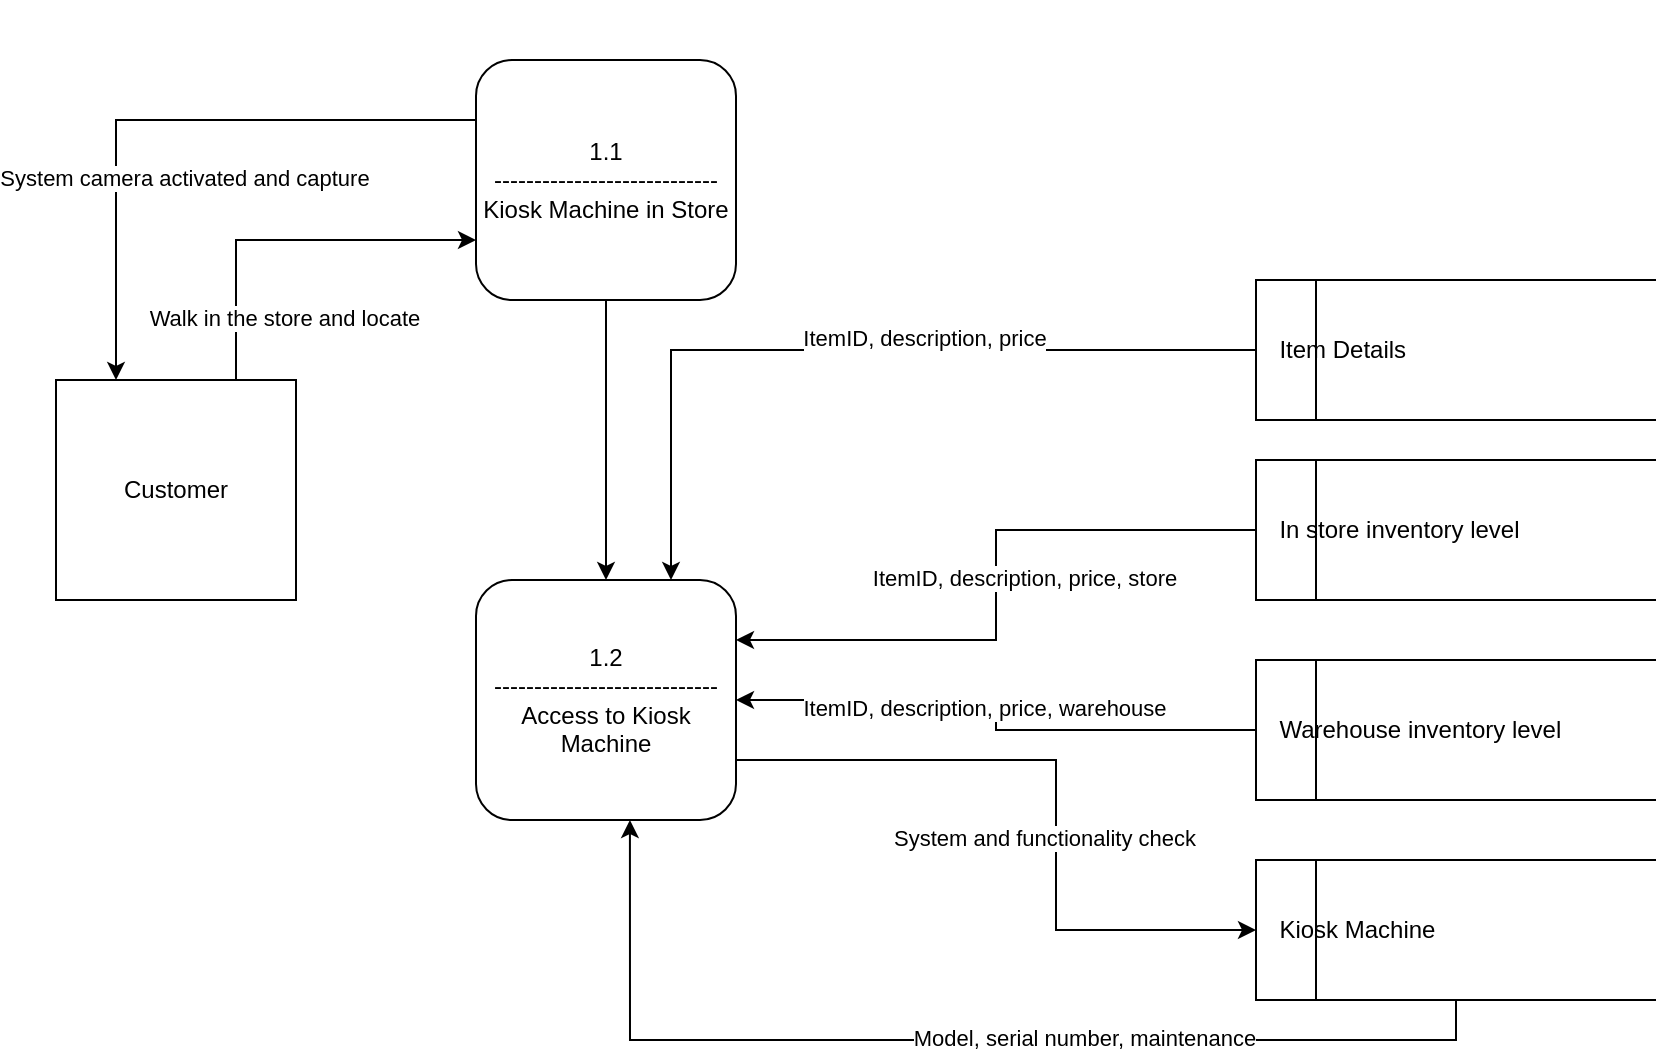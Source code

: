 <mxfile version="14.7.9" type="github">
  <diagram id="7RCecWEcFYl0perymGjm" name="Page-1">
    <mxGraphModel dx="1437" dy="762" grid="1" gridSize="10" guides="1" tooltips="1" connect="1" arrows="1" fold="1" page="1" pageScale="1" pageWidth="850" pageHeight="1100" math="0" shadow="0">
      <root>
        <mxCell id="0" />
        <mxCell id="1" parent="0" />
        <mxCell id="j9GdoZyd2gGU6jYM33GQ-5" style="edgeStyle=orthogonalEdgeStyle;rounded=0;orthogonalLoop=1;jettySize=auto;html=1;exitX=0;exitY=0.25;exitDx=0;exitDy=0;entryX=0.25;entryY=0;entryDx=0;entryDy=0;" edge="1" parent="1" source="j9GdoZyd2gGU6jYM33GQ-1" target="j9GdoZyd2gGU6jYM33GQ-2">
          <mxGeometry relative="1" as="geometry" />
        </mxCell>
        <mxCell id="j9GdoZyd2gGU6jYM33GQ-9" style="edgeStyle=orthogonalEdgeStyle;rounded=0;orthogonalLoop=1;jettySize=auto;html=1;exitX=0.5;exitY=1;exitDx=0;exitDy=0;entryX=0.5;entryY=0;entryDx=0;entryDy=0;" edge="1" parent="1" source="j9GdoZyd2gGU6jYM33GQ-1" target="j9GdoZyd2gGU6jYM33GQ-3">
          <mxGeometry relative="1" as="geometry" />
        </mxCell>
        <mxCell id="j9GdoZyd2gGU6jYM33GQ-1" value="1.1&lt;br&gt;----------------------------&lt;br&gt;Kiosk Machine in Store" style="rounded=1;whiteSpace=wrap;html=1;" vertex="1" parent="1">
          <mxGeometry x="240" y="170" width="130" height="120" as="geometry" />
        </mxCell>
        <mxCell id="j9GdoZyd2gGU6jYM33GQ-4" style="edgeStyle=orthogonalEdgeStyle;rounded=0;orthogonalLoop=1;jettySize=auto;html=1;exitX=0.75;exitY=0;exitDx=0;exitDy=0;entryX=0;entryY=0.75;entryDx=0;entryDy=0;" edge="1" parent="1" source="j9GdoZyd2gGU6jYM33GQ-2" target="j9GdoZyd2gGU6jYM33GQ-1">
          <mxGeometry relative="1" as="geometry" />
        </mxCell>
        <mxCell id="j9GdoZyd2gGU6jYM33GQ-2" value="Customer" style="rounded=0;whiteSpace=wrap;html=1;" vertex="1" parent="1">
          <mxGeometry x="30" y="330" width="120" height="110" as="geometry" />
        </mxCell>
        <mxCell id="j9GdoZyd2gGU6jYM33GQ-7" style="edgeStyle=orthogonalEdgeStyle;rounded=0;orthogonalLoop=1;jettySize=auto;html=1;exitX=1;exitY=0.25;exitDx=0;exitDy=0;entryX=0;entryY=0.5;entryDx=0;entryDy=0;" edge="1" parent="1" source="j9GdoZyd2gGU6jYM33GQ-3" target="j9GdoZyd2gGU6jYM33GQ-6">
          <mxGeometry relative="1" as="geometry">
            <Array as="points">
              <mxPoint x="450" y="520" />
              <mxPoint x="530" y="520" />
              <mxPoint x="530" y="595" />
            </Array>
          </mxGeometry>
        </mxCell>
        <mxCell id="j9GdoZyd2gGU6jYM33GQ-3" value="1.2&lt;br&gt;----------------------------&lt;br&gt;Access to Kiosk Machine" style="rounded=1;whiteSpace=wrap;html=1;" vertex="1" parent="1">
          <mxGeometry x="240" y="430" width="130" height="120" as="geometry" />
        </mxCell>
        <mxCell id="j9GdoZyd2gGU6jYM33GQ-8" style="edgeStyle=orthogonalEdgeStyle;rounded=0;orthogonalLoop=1;jettySize=auto;html=1;exitX=0.5;exitY=1;exitDx=0;exitDy=0;entryX=0.592;entryY=1;entryDx=0;entryDy=0;entryPerimeter=0;" edge="1" parent="1" source="j9GdoZyd2gGU6jYM33GQ-6" target="j9GdoZyd2gGU6jYM33GQ-3">
          <mxGeometry relative="1" as="geometry" />
        </mxCell>
        <mxCell id="j9GdoZyd2gGU6jYM33GQ-6" value="&lt;span style=&quot;white-space: pre&quot;&gt;	&lt;/span&gt;&lt;span style=&quot;white-space: pre&quot;&gt;	&lt;/span&gt;Kiosk Machine" style="html=1;dashed=0;whitespace=wrap;shape=mxgraph.dfd.dataStoreID;align=left;spacingLeft=3;points=[[0,0],[0.5,0],[1,0],[0,0.5],[1,0.5],[0,1],[0.5,1],[1,1]];" vertex="1" parent="1">
          <mxGeometry x="630" y="570" width="200" height="70" as="geometry" />
        </mxCell>
        <mxCell id="j9GdoZyd2gGU6jYM33GQ-12" value="Model, serial number, maintenance" style="edgeLabel;resizable=0;html=1;align=center;verticalAlign=middle;" connectable="0" vertex="1" parent="1">
          <mxGeometry x="670.003" y="570.002" as="geometry">
            <mxPoint x="-126" y="89" as="offset" />
          </mxGeometry>
        </mxCell>
        <mxCell id="j9GdoZyd2gGU6jYM33GQ-13" value="System and functionality check" style="edgeLabel;resizable=0;html=1;align=center;verticalAlign=middle;" connectable="0" vertex="1" parent="1">
          <mxGeometry x="650.003" y="470.002" as="geometry">
            <mxPoint x="-126" y="89" as="offset" />
          </mxGeometry>
        </mxCell>
        <mxCell id="j9GdoZyd2gGU6jYM33GQ-15" value="Walk in the store and locate" style="edgeLabel;resizable=0;html=1;align=center;verticalAlign=middle;" connectable="0" vertex="1" parent="1">
          <mxGeometry x="270.003" y="210.002" as="geometry">
            <mxPoint x="-126" y="89" as="offset" />
          </mxGeometry>
        </mxCell>
        <mxCell id="j9GdoZyd2gGU6jYM33GQ-16" value="System camera activated and capture" style="edgeLabel;resizable=0;html=1;align=center;verticalAlign=middle;" connectable="0" vertex="1" parent="1">
          <mxGeometry x="220.003" y="140.002" as="geometry">
            <mxPoint x="-126" y="89" as="offset" />
          </mxGeometry>
        </mxCell>
        <mxCell id="j9GdoZyd2gGU6jYM33GQ-18" style="edgeStyle=orthogonalEdgeStyle;rounded=0;orthogonalLoop=1;jettySize=auto;html=1;entryX=0.75;entryY=0;entryDx=0;entryDy=0;" edge="1" parent="1" source="j9GdoZyd2gGU6jYM33GQ-17" target="j9GdoZyd2gGU6jYM33GQ-3">
          <mxGeometry relative="1" as="geometry" />
        </mxCell>
        <mxCell id="j9GdoZyd2gGU6jYM33GQ-17" value="&lt;span style=&quot;white-space: pre&quot;&gt;	&lt;/span&gt;&lt;span style=&quot;white-space: pre&quot;&gt;	&lt;/span&gt;Item Details" style="html=1;dashed=0;whitespace=wrap;shape=mxgraph.dfd.dataStoreID;align=left;spacingLeft=3;points=[[0,0],[0.5,0],[1,0],[0,0.5],[1,0.5],[0,1],[0.5,1],[1,1]];" vertex="1" parent="1">
          <mxGeometry x="630" y="280" width="200" height="70" as="geometry" />
        </mxCell>
        <mxCell id="j9GdoZyd2gGU6jYM33GQ-20" style="edgeStyle=orthogonalEdgeStyle;rounded=0;orthogonalLoop=1;jettySize=auto;html=1;exitX=0;exitY=0.5;exitDx=0;exitDy=0;entryX=1;entryY=0.25;entryDx=0;entryDy=0;" edge="1" parent="1" source="j9GdoZyd2gGU6jYM33GQ-19" target="j9GdoZyd2gGU6jYM33GQ-3">
          <mxGeometry relative="1" as="geometry" />
        </mxCell>
        <mxCell id="j9GdoZyd2gGU6jYM33GQ-19" value="&lt;span style=&quot;white-space: pre&quot;&gt;	&lt;/span&gt;&lt;span style=&quot;white-space: pre&quot;&gt;	&lt;/span&gt;In store inventory level" style="html=1;dashed=0;whitespace=wrap;shape=mxgraph.dfd.dataStoreID;align=left;spacingLeft=3;points=[[0,0],[0.5,0],[1,0],[0,0.5],[1,0.5],[0,1],[0.5,1],[1,1]];" vertex="1" parent="1">
          <mxGeometry x="630" y="370" width="200" height="70" as="geometry" />
        </mxCell>
        <mxCell id="j9GdoZyd2gGU6jYM33GQ-22" style="edgeStyle=orthogonalEdgeStyle;rounded=0;orthogonalLoop=1;jettySize=auto;html=1;entryX=1;entryY=0.5;entryDx=0;entryDy=0;" edge="1" parent="1" source="j9GdoZyd2gGU6jYM33GQ-21" target="j9GdoZyd2gGU6jYM33GQ-3">
          <mxGeometry relative="1" as="geometry" />
        </mxCell>
        <mxCell id="j9GdoZyd2gGU6jYM33GQ-21" value="&lt;span style=&quot;white-space: pre&quot;&gt;	&lt;/span&gt;&lt;span style=&quot;white-space: pre&quot;&gt;	&lt;/span&gt;Warehouse inventory level" style="html=1;dashed=0;whitespace=wrap;shape=mxgraph.dfd.dataStoreID;align=left;spacingLeft=3;points=[[0,0],[0.5,0],[1,0],[0,0.5],[1,0.5],[0,1],[0.5,1],[1,1]];" vertex="1" parent="1">
          <mxGeometry x="630" y="470" width="200" height="70" as="geometry" />
        </mxCell>
        <mxCell id="j9GdoZyd2gGU6jYM33GQ-23" value="ItemID, description, price" style="edgeLabel;resizable=0;html=1;align=center;verticalAlign=middle;" connectable="0" vertex="1" parent="1">
          <mxGeometry x="590.003" y="220.002" as="geometry">
            <mxPoint x="-126" y="89" as="offset" />
          </mxGeometry>
        </mxCell>
        <mxCell id="j9GdoZyd2gGU6jYM33GQ-24" value="ItemID, description, price, store" style="edgeLabel;resizable=0;html=1;align=center;verticalAlign=middle;" connectable="0" vertex="1" parent="1">
          <mxGeometry x="640.003" y="340.002" as="geometry">
            <mxPoint x="-126" y="89" as="offset" />
          </mxGeometry>
        </mxCell>
        <mxCell id="j9GdoZyd2gGU6jYM33GQ-25" value="ItemID, description, price, warehouse" style="edgeLabel;resizable=0;html=1;align=center;verticalAlign=middle;" connectable="0" vertex="1" parent="1">
          <mxGeometry x="620.003" y="405.002" as="geometry">
            <mxPoint x="-126" y="89" as="offset" />
          </mxGeometry>
        </mxCell>
      </root>
    </mxGraphModel>
  </diagram>
</mxfile>

